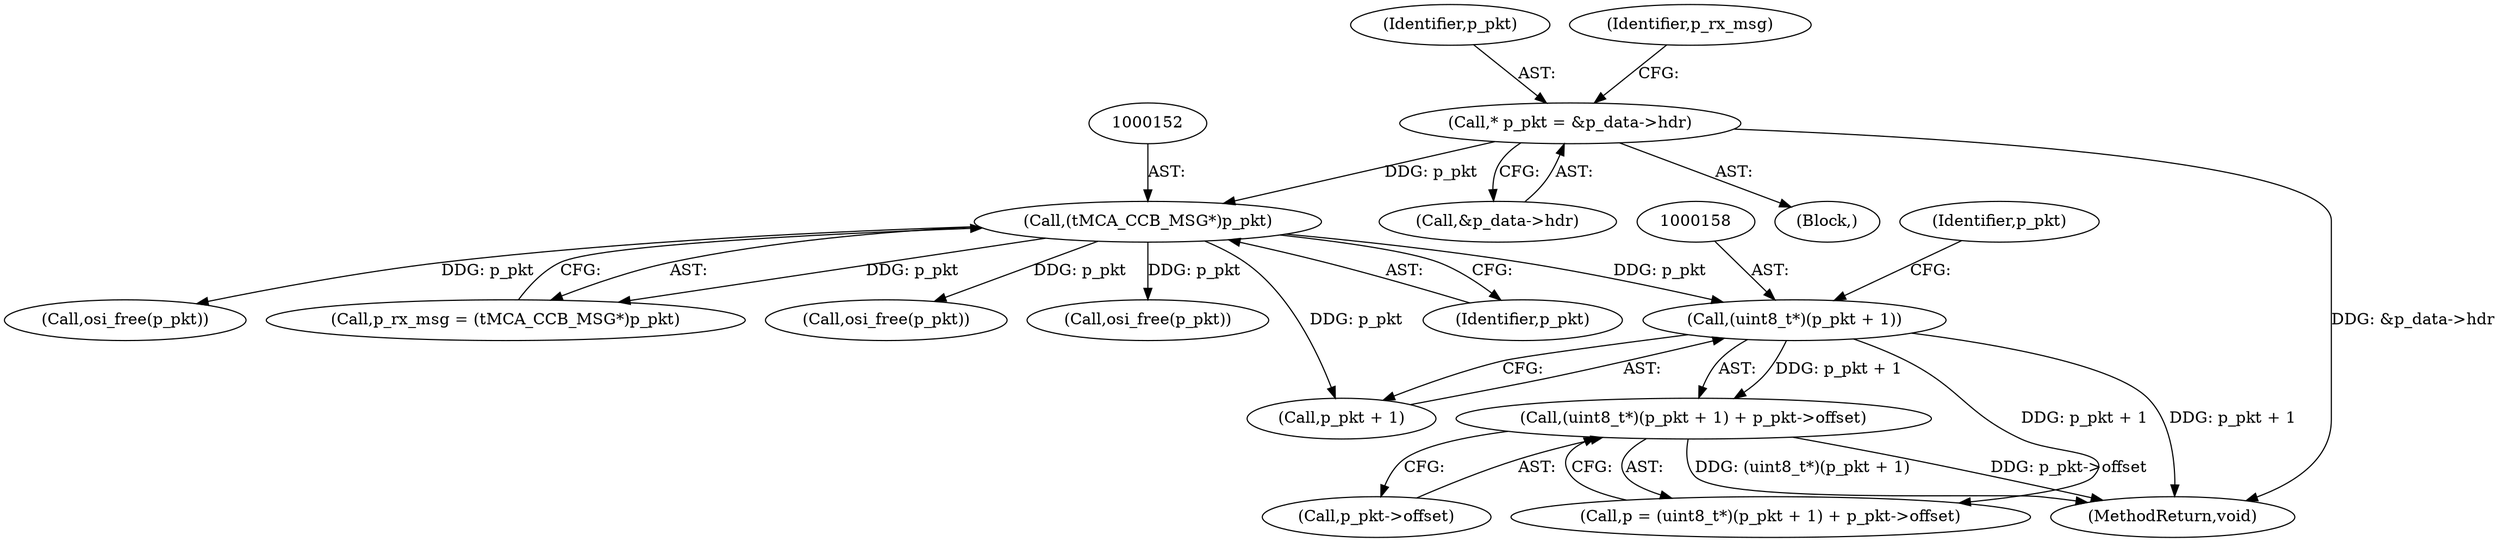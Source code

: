 digraph "0_Android_5216e6120160b28d76e9ee4dff9995e772647511@pointer" {
"1000156" [label="(Call,(uint8_t*)(p_pkt + 1) + p_pkt->offset)"];
"1000157" [label="(Call,(uint8_t*)(p_pkt + 1))"];
"1000151" [label="(Call,(tMCA_CCB_MSG*)p_pkt)"];
"1000117" [label="(Call,* p_pkt = &p_data->hdr)"];
"1000153" [label="(Identifier,p_pkt)"];
"1000349" [label="(Call,osi_free(p_pkt))"];
"1000159" [label="(Call,p_pkt + 1)"];
"1000162" [label="(Call,p_pkt->offset)"];
"1000117" [label="(Call,* p_pkt = &p_data->hdr)"];
"1000149" [label="(Call,p_rx_msg = (tMCA_CCB_MSG*)p_pkt)"];
"1000118" [label="(Identifier,p_pkt)"];
"1000129" [label="(Identifier,p_rx_msg)"];
"1000741" [label="(Call,osi_free(p_pkt))"];
"1000119" [label="(Call,&p_data->hdr)"];
"1000156" [label="(Call,(uint8_t*)(p_pkt + 1) + p_pkt->offset)"];
"1000163" [label="(Identifier,p_pkt)"];
"1000157" [label="(Call,(uint8_t*)(p_pkt + 1))"];
"1000760" [label="(MethodReturn,void)"];
"1000154" [label="(Call,p = (uint8_t*)(p_pkt + 1) + p_pkt->offset)"];
"1000151" [label="(Call,(tMCA_CCB_MSG*)p_pkt)"];
"1000115" [label="(Block,)"];
"1000758" [label="(Call,osi_free(p_pkt))"];
"1000156" -> "1000154"  [label="AST: "];
"1000156" -> "1000162"  [label="CFG: "];
"1000157" -> "1000156"  [label="AST: "];
"1000162" -> "1000156"  [label="AST: "];
"1000154" -> "1000156"  [label="CFG: "];
"1000156" -> "1000760"  [label="DDG: (uint8_t*)(p_pkt + 1)"];
"1000156" -> "1000760"  [label="DDG: p_pkt->offset"];
"1000157" -> "1000156"  [label="DDG: p_pkt + 1"];
"1000157" -> "1000159"  [label="CFG: "];
"1000158" -> "1000157"  [label="AST: "];
"1000159" -> "1000157"  [label="AST: "];
"1000163" -> "1000157"  [label="CFG: "];
"1000157" -> "1000760"  [label="DDG: p_pkt + 1"];
"1000157" -> "1000154"  [label="DDG: p_pkt + 1"];
"1000151" -> "1000157"  [label="DDG: p_pkt"];
"1000151" -> "1000149"  [label="AST: "];
"1000151" -> "1000153"  [label="CFG: "];
"1000152" -> "1000151"  [label="AST: "];
"1000153" -> "1000151"  [label="AST: "];
"1000149" -> "1000151"  [label="CFG: "];
"1000151" -> "1000149"  [label="DDG: p_pkt"];
"1000117" -> "1000151"  [label="DDG: p_pkt"];
"1000151" -> "1000159"  [label="DDG: p_pkt"];
"1000151" -> "1000349"  [label="DDG: p_pkt"];
"1000151" -> "1000741"  [label="DDG: p_pkt"];
"1000151" -> "1000758"  [label="DDG: p_pkt"];
"1000117" -> "1000115"  [label="AST: "];
"1000117" -> "1000119"  [label="CFG: "];
"1000118" -> "1000117"  [label="AST: "];
"1000119" -> "1000117"  [label="AST: "];
"1000129" -> "1000117"  [label="CFG: "];
"1000117" -> "1000760"  [label="DDG: &p_data->hdr"];
}

